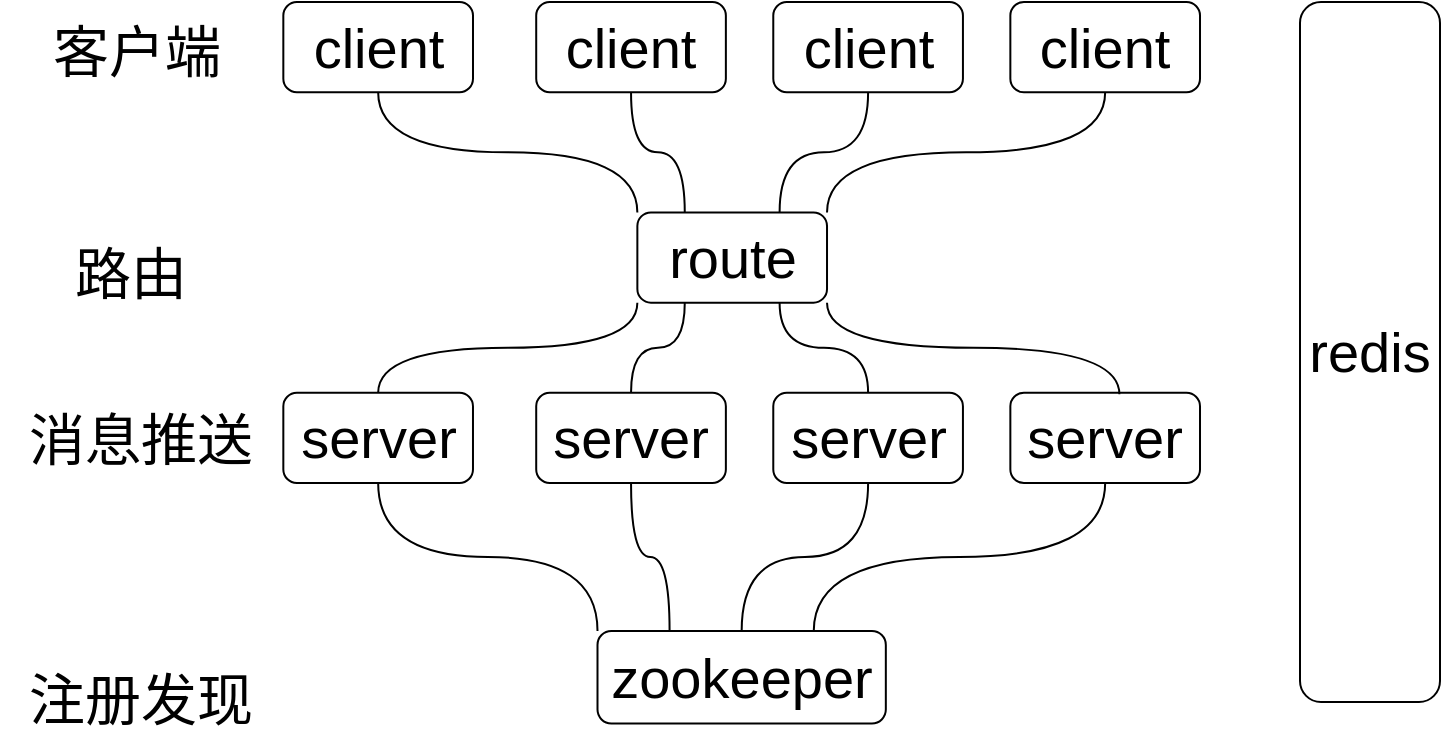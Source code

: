 <mxfile version="24.7.12">
  <diagram name="第 1 页" id="QzjdybK61KpFnth4sYrY">
    <mxGraphModel dx="1195" dy="653" grid="1" gridSize="10" guides="1" tooltips="1" connect="1" arrows="1" fold="1" page="1" pageScale="1" pageWidth="827" pageHeight="1169" math="0" shadow="0">
      <root>
        <mxCell id="0" />
        <mxCell id="1" parent="0" />
        <mxCell id="ccfQcgZ37HrNWfRfMcXy-54" value="" style="group" vertex="1" connectable="0" parent="1">
          <mxGeometry y="130" width="600" height="370" as="geometry" />
        </mxCell>
        <mxCell id="ccfQcgZ37HrNWfRfMcXy-20" value="" style="group" vertex="1" connectable="0" parent="ccfQcgZ37HrNWfRfMcXy-54">
          <mxGeometry x="141.667" width="458.333" height="240.5" as="geometry" />
        </mxCell>
        <mxCell id="ccfQcgZ37HrNWfRfMcXy-1" value="&lt;font style=&quot;font-size: 28px;&quot;&gt;client&lt;/font&gt;" style="rounded=1;whiteSpace=wrap;html=1;" vertex="1" parent="ccfQcgZ37HrNWfRfMcXy-20">
          <mxGeometry width="94.828" height="45.094" as="geometry" />
        </mxCell>
        <mxCell id="ccfQcgZ37HrNWfRfMcXy-2" value="&lt;font style=&quot;font-size: 28px;&quot;&gt;client&lt;/font&gt;" style="rounded=1;whiteSpace=wrap;html=1;" vertex="1" parent="ccfQcgZ37HrNWfRfMcXy-20">
          <mxGeometry x="363.506" width="94.828" height="45.094" as="geometry" />
        </mxCell>
        <mxCell id="ccfQcgZ37HrNWfRfMcXy-3" value="&lt;font style=&quot;font-size: 28px;&quot;&gt;client&lt;/font&gt;" style="rounded=1;whiteSpace=wrap;html=1;" vertex="1" parent="ccfQcgZ37HrNWfRfMcXy-20">
          <mxGeometry x="126.437" width="94.828" height="45.094" as="geometry" />
        </mxCell>
        <mxCell id="ccfQcgZ37HrNWfRfMcXy-4" value="&lt;font style=&quot;font-size: 28px;&quot;&gt;client&lt;/font&gt;" style="rounded=1;whiteSpace=wrap;html=1;" vertex="1" parent="ccfQcgZ37HrNWfRfMcXy-20">
          <mxGeometry x="244.971" width="94.828" height="45.094" as="geometry" />
        </mxCell>
        <mxCell id="ccfQcgZ37HrNWfRfMcXy-10" style="edgeStyle=orthogonalEdgeStyle;rounded=0;orthogonalLoop=1;jettySize=auto;html=1;exitX=0;exitY=0;exitDx=0;exitDy=0;entryX=0.5;entryY=1;entryDx=0;entryDy=0;curved=1;endArrow=none;endFill=0;" edge="1" parent="ccfQcgZ37HrNWfRfMcXy-20" source="ccfQcgZ37HrNWfRfMcXy-5" target="ccfQcgZ37HrNWfRfMcXy-1">
          <mxGeometry relative="1" as="geometry" />
        </mxCell>
        <mxCell id="ccfQcgZ37HrNWfRfMcXy-11" style="edgeStyle=orthogonalEdgeStyle;rounded=0;orthogonalLoop=1;jettySize=auto;html=1;exitX=0.25;exitY=0;exitDx=0;exitDy=0;entryX=0.5;entryY=1;entryDx=0;entryDy=0;strokeColor=default;curved=1;align=center;verticalAlign=middle;fontFamily=Helvetica;fontSize=11;fontColor=default;labelBackgroundColor=default;endArrow=none;endFill=0;" edge="1" parent="ccfQcgZ37HrNWfRfMcXy-20" source="ccfQcgZ37HrNWfRfMcXy-5" target="ccfQcgZ37HrNWfRfMcXy-3">
          <mxGeometry relative="1" as="geometry" />
        </mxCell>
        <mxCell id="ccfQcgZ37HrNWfRfMcXy-13" style="edgeStyle=orthogonalEdgeStyle;rounded=0;orthogonalLoop=1;jettySize=auto;html=1;exitX=0.75;exitY=0;exitDx=0;exitDy=0;entryX=0.5;entryY=1;entryDx=0;entryDy=0;strokeColor=default;align=center;verticalAlign=middle;fontFamily=Helvetica;fontSize=11;fontColor=default;labelBackgroundColor=default;endArrow=none;endFill=0;curved=1;" edge="1" parent="ccfQcgZ37HrNWfRfMcXy-20" source="ccfQcgZ37HrNWfRfMcXy-5" target="ccfQcgZ37HrNWfRfMcXy-4">
          <mxGeometry relative="1" as="geometry" />
        </mxCell>
        <mxCell id="ccfQcgZ37HrNWfRfMcXy-14" style="edgeStyle=orthogonalEdgeStyle;rounded=0;orthogonalLoop=1;jettySize=auto;html=1;exitX=1;exitY=0;exitDx=0;exitDy=0;entryX=0.5;entryY=1;entryDx=0;entryDy=0;strokeColor=default;align=center;verticalAlign=middle;fontFamily=Helvetica;fontSize=11;fontColor=default;labelBackgroundColor=default;endArrow=none;endFill=0;curved=1;" edge="1" parent="ccfQcgZ37HrNWfRfMcXy-20" source="ccfQcgZ37HrNWfRfMcXy-5" target="ccfQcgZ37HrNWfRfMcXy-2">
          <mxGeometry relative="1" as="geometry" />
        </mxCell>
        <mxCell id="ccfQcgZ37HrNWfRfMcXy-15" style="edgeStyle=orthogonalEdgeStyle;rounded=0;orthogonalLoop=1;jettySize=auto;html=1;exitX=0;exitY=1;exitDx=0;exitDy=0;entryX=0.5;entryY=0;entryDx=0;entryDy=0;strokeColor=default;align=center;verticalAlign=middle;fontFamily=Helvetica;fontSize=11;fontColor=default;labelBackgroundColor=default;endArrow=none;endFill=0;curved=1;" edge="1" parent="ccfQcgZ37HrNWfRfMcXy-20" source="ccfQcgZ37HrNWfRfMcXy-5" target="ccfQcgZ37HrNWfRfMcXy-6">
          <mxGeometry relative="1" as="geometry" />
        </mxCell>
        <mxCell id="ccfQcgZ37HrNWfRfMcXy-16" style="edgeStyle=orthogonalEdgeStyle;rounded=0;orthogonalLoop=1;jettySize=auto;html=1;exitX=0.25;exitY=1;exitDx=0;exitDy=0;entryX=0.5;entryY=0;entryDx=0;entryDy=0;strokeColor=default;align=center;verticalAlign=middle;fontFamily=Helvetica;fontSize=11;fontColor=default;labelBackgroundColor=default;endArrow=none;endFill=0;curved=1;" edge="1" parent="ccfQcgZ37HrNWfRfMcXy-20" source="ccfQcgZ37HrNWfRfMcXy-5" target="ccfQcgZ37HrNWfRfMcXy-9">
          <mxGeometry relative="1" as="geometry" />
        </mxCell>
        <mxCell id="ccfQcgZ37HrNWfRfMcXy-17" style="edgeStyle=orthogonalEdgeStyle;rounded=0;orthogonalLoop=1;jettySize=auto;html=1;exitX=0.75;exitY=1;exitDx=0;exitDy=0;entryX=0.5;entryY=0;entryDx=0;entryDy=0;strokeColor=default;align=center;verticalAlign=middle;fontFamily=Helvetica;fontSize=11;fontColor=default;labelBackgroundColor=default;endArrow=none;endFill=0;curved=1;" edge="1" parent="ccfQcgZ37HrNWfRfMcXy-20" source="ccfQcgZ37HrNWfRfMcXy-5" target="ccfQcgZ37HrNWfRfMcXy-8">
          <mxGeometry relative="1" as="geometry" />
        </mxCell>
        <mxCell id="ccfQcgZ37HrNWfRfMcXy-5" value="&lt;font style=&quot;font-size: 28px;&quot;&gt;route&lt;/font&gt;" style="rounded=1;whiteSpace=wrap;html=1;" vertex="1" parent="ccfQcgZ37HrNWfRfMcXy-20">
          <mxGeometry x="177.011" y="105.219" width="94.828" height="45.094" as="geometry" />
        </mxCell>
        <mxCell id="ccfQcgZ37HrNWfRfMcXy-6" value="&lt;span style=&quot;font-size: 28px;&quot;&gt;server&lt;/span&gt;" style="rounded=1;whiteSpace=wrap;html=1;" vertex="1" parent="ccfQcgZ37HrNWfRfMcXy-20">
          <mxGeometry y="195.406" width="94.825" height="45.094" as="geometry" />
        </mxCell>
        <mxCell id="ccfQcgZ37HrNWfRfMcXy-7" value="&lt;span style=&quot;font-size: 28px;&quot;&gt;server&lt;/span&gt;" style="rounded=1;whiteSpace=wrap;html=1;" vertex="1" parent="ccfQcgZ37HrNWfRfMcXy-20">
          <mxGeometry x="363.506" y="195.406" width="94.828" height="45.094" as="geometry" />
        </mxCell>
        <mxCell id="ccfQcgZ37HrNWfRfMcXy-8" value="&lt;span style=&quot;font-size: 28px;&quot;&gt;server&lt;/span&gt;" style="rounded=1;whiteSpace=wrap;html=1;" vertex="1" parent="ccfQcgZ37HrNWfRfMcXy-20">
          <mxGeometry x="244.971" y="195.406" width="94.828" height="45.094" as="geometry" />
        </mxCell>
        <mxCell id="ccfQcgZ37HrNWfRfMcXy-9" value="&lt;span style=&quot;font-size: 28px;&quot;&gt;server&lt;/span&gt;" style="rounded=1;whiteSpace=wrap;html=1;" vertex="1" parent="ccfQcgZ37HrNWfRfMcXy-20">
          <mxGeometry x="126.437" y="195.406" width="94.828" height="45.094" as="geometry" />
        </mxCell>
        <mxCell id="ccfQcgZ37HrNWfRfMcXy-18" style="edgeStyle=orthogonalEdgeStyle;rounded=0;orthogonalLoop=1;jettySize=auto;html=1;exitX=1;exitY=1;exitDx=0;exitDy=0;entryX=0.575;entryY=0.017;entryDx=0;entryDy=0;entryPerimeter=0;strokeColor=default;align=center;verticalAlign=middle;fontFamily=Helvetica;fontSize=11;fontColor=default;labelBackgroundColor=default;endArrow=none;endFill=0;curved=1;" edge="1" parent="ccfQcgZ37HrNWfRfMcXy-20" source="ccfQcgZ37HrNWfRfMcXy-5" target="ccfQcgZ37HrNWfRfMcXy-7">
          <mxGeometry relative="1" as="geometry" />
        </mxCell>
        <mxCell id="ccfQcgZ37HrNWfRfMcXy-44" value="&lt;span style=&quot;font-size: 28px;&quot;&gt;zookeeper&lt;/span&gt;" style="rounded=1;whiteSpace=wrap;html=1;" vertex="1" parent="ccfQcgZ37HrNWfRfMcXy-54">
          <mxGeometry x="298.75" y="314.5" width="144.167" height="46.25" as="geometry" />
        </mxCell>
        <mxCell id="ccfQcgZ37HrNWfRfMcXy-45" style="edgeStyle=orthogonalEdgeStyle;rounded=0;orthogonalLoop=1;jettySize=auto;html=1;exitX=0.5;exitY=1;exitDx=0;exitDy=0;entryX=0;entryY=0;entryDx=0;entryDy=0;strokeColor=default;align=center;verticalAlign=middle;fontFamily=Helvetica;fontSize=11;fontColor=default;labelBackgroundColor=default;endArrow=none;endFill=0;curved=1;" edge="1" parent="ccfQcgZ37HrNWfRfMcXy-54" source="ccfQcgZ37HrNWfRfMcXy-6" target="ccfQcgZ37HrNWfRfMcXy-44">
          <mxGeometry relative="1" as="geometry" />
        </mxCell>
        <mxCell id="ccfQcgZ37HrNWfRfMcXy-46" style="edgeStyle=orthogonalEdgeStyle;rounded=0;orthogonalLoop=1;jettySize=auto;html=1;exitX=0.5;exitY=1;exitDx=0;exitDy=0;entryX=0.25;entryY=0;entryDx=0;entryDy=0;strokeColor=default;align=center;verticalAlign=middle;fontFamily=Helvetica;fontSize=11;fontColor=default;labelBackgroundColor=default;endArrow=none;endFill=0;curved=1;" edge="1" parent="ccfQcgZ37HrNWfRfMcXy-54" source="ccfQcgZ37HrNWfRfMcXy-9" target="ccfQcgZ37HrNWfRfMcXy-44">
          <mxGeometry relative="1" as="geometry" />
        </mxCell>
        <mxCell id="ccfQcgZ37HrNWfRfMcXy-47" style="edgeStyle=orthogonalEdgeStyle;rounded=0;orthogonalLoop=1;jettySize=auto;html=1;exitX=0.5;exitY=1;exitDx=0;exitDy=0;strokeColor=default;align=center;verticalAlign=middle;fontFamily=Helvetica;fontSize=11;fontColor=default;labelBackgroundColor=default;endArrow=none;endFill=0;curved=1;entryX=0.5;entryY=0;entryDx=0;entryDy=0;" edge="1" parent="ccfQcgZ37HrNWfRfMcXy-54" source="ccfQcgZ37HrNWfRfMcXy-8" target="ccfQcgZ37HrNWfRfMcXy-44">
          <mxGeometry relative="1" as="geometry">
            <mxPoint x="341.667" y="240.5" as="targetPoint" />
          </mxGeometry>
        </mxCell>
        <mxCell id="ccfQcgZ37HrNWfRfMcXy-48" style="edgeStyle=orthogonalEdgeStyle;rounded=0;orthogonalLoop=1;jettySize=auto;html=1;exitX=0.5;exitY=1;exitDx=0;exitDy=0;entryX=0.75;entryY=0;entryDx=0;entryDy=0;strokeColor=default;align=center;verticalAlign=middle;fontFamily=Helvetica;fontSize=11;fontColor=default;labelBackgroundColor=default;endArrow=none;endFill=0;curved=1;" edge="1" parent="ccfQcgZ37HrNWfRfMcXy-54" source="ccfQcgZ37HrNWfRfMcXy-7" target="ccfQcgZ37HrNWfRfMcXy-44">
          <mxGeometry relative="1" as="geometry" />
        </mxCell>
        <mxCell id="ccfQcgZ37HrNWfRfMcXy-49" value="&lt;span style=&quot;font-size: 28px;&quot;&gt;注册发现&lt;/span&gt;" style="text;html=1;align=center;verticalAlign=middle;resizable=0;points=[];autosize=1;strokeColor=none;fillColor=none;" vertex="1" parent="ccfQcgZ37HrNWfRfMcXy-54">
          <mxGeometry y="323.75" width="140" height="50" as="geometry" />
        </mxCell>
        <mxCell id="ccfQcgZ37HrNWfRfMcXy-51" value="&lt;span style=&quot;font-size: 28px;&quot;&gt;消息推送&lt;/span&gt;" style="text;html=1;align=center;verticalAlign=middle;resizable=0;points=[];autosize=1;strokeColor=none;fillColor=none;" vertex="1" parent="ccfQcgZ37HrNWfRfMcXy-54">
          <mxGeometry y="194.25" width="140" height="50" as="geometry" />
        </mxCell>
        <mxCell id="ccfQcgZ37HrNWfRfMcXy-52" value="&lt;span style=&quot;font-size: 28px;&quot;&gt;路由&lt;/span&gt;" style="text;html=1;align=center;verticalAlign=middle;resizable=0;points=[];autosize=1;strokeColor=none;fillColor=none;" vertex="1" parent="ccfQcgZ37HrNWfRfMcXy-54">
          <mxGeometry x="25" y="111" width="80" height="50" as="geometry" />
        </mxCell>
        <mxCell id="ccfQcgZ37HrNWfRfMcXy-53" value="&lt;span style=&quot;font-size: 28px;&quot;&gt;客户端&lt;/span&gt;" style="text;html=1;align=center;verticalAlign=middle;resizable=0;points=[];autosize=1;strokeColor=none;fillColor=none;" vertex="1" parent="ccfQcgZ37HrNWfRfMcXy-54">
          <mxGeometry x="12.5" width="110" height="50" as="geometry" />
        </mxCell>
        <mxCell id="ccfQcgZ37HrNWfRfMcXy-56" value="&lt;font style=&quot;font-size: 28px;&quot;&gt;redis&lt;/font&gt;" style="rounded=1;whiteSpace=wrap;html=1;" vertex="1" parent="1">
          <mxGeometry x="650" y="130" width="70" height="350" as="geometry" />
        </mxCell>
      </root>
    </mxGraphModel>
  </diagram>
</mxfile>
